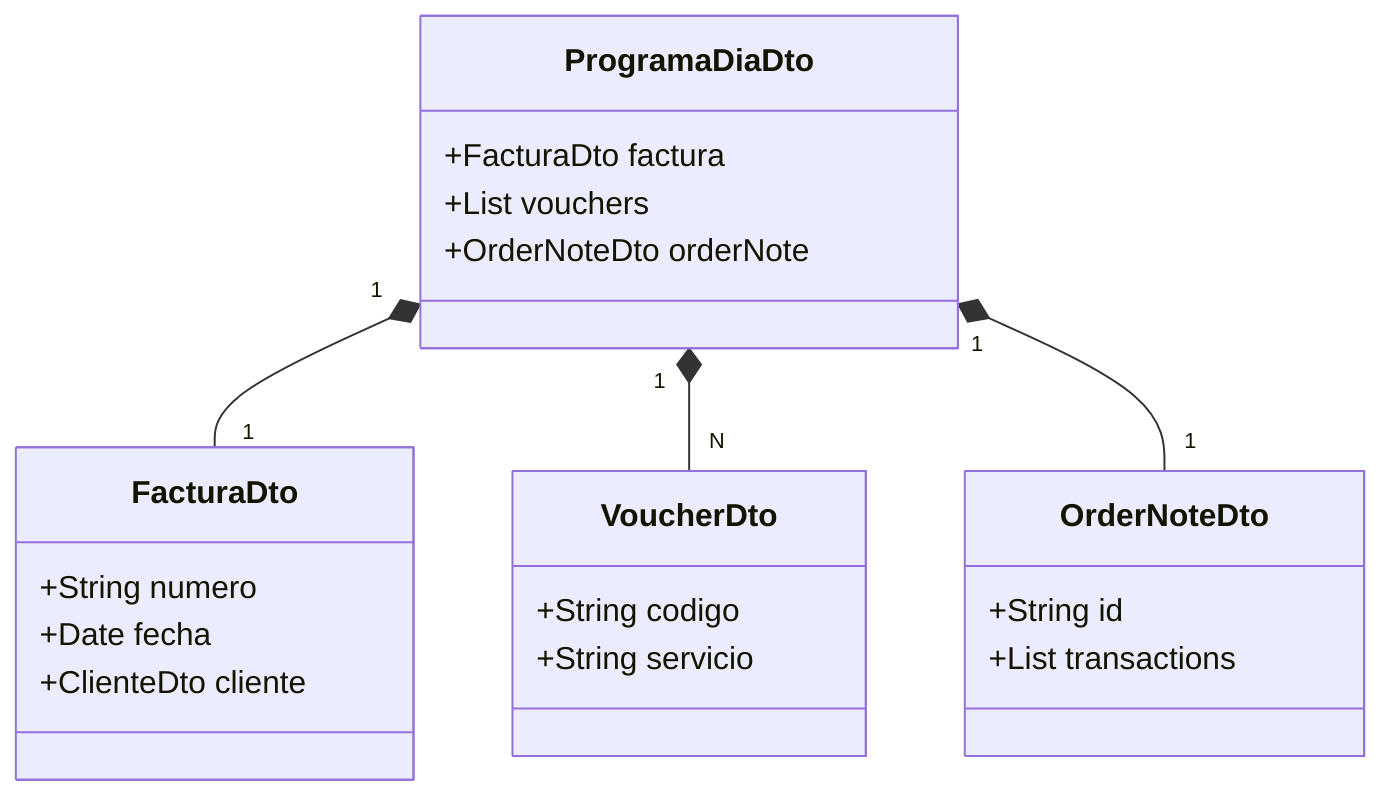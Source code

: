 classDiagram
    class ProgramaDiaDto {
        +FacturaDto factura
        +List<VoucherDto> vouchers
        +OrderNoteDto orderNote
    }

    class FacturaDto {
        +String numero
        +Date fecha
        +ClienteDto cliente
    }

    class VoucherDto {
        +String codigo
        +String servicio
    }



    class OrderNoteDto {
        +String id
        +List<ProductTransactionDto> transactions
    }

    ProgramaDiaDto "1" *-- "1" FacturaDto
    ProgramaDiaDto "1" *-- "N" VoucherDto
    ProgramaDiaDto "1" *-- "1" OrderNoteDto